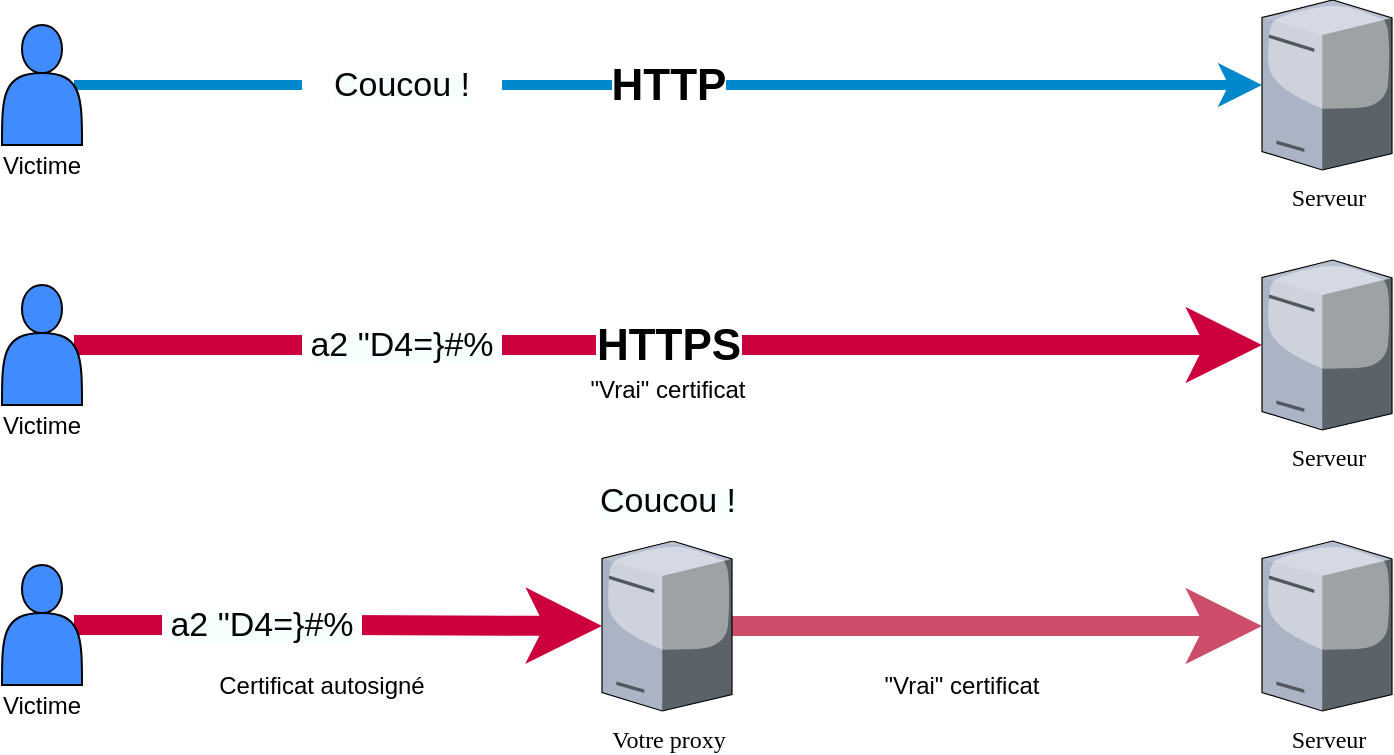 <mxfile version="13.8.1" type="device"><diagram name="Page-1" id="822b0af5-4adb-64df-f703-e8dfc1f81529"><mxGraphModel dx="2062" dy="1129" grid="1" gridSize="10" guides="1" tooltips="1" connect="1" arrows="1" fold="1" page="1" pageScale="1" pageWidth="1100" pageHeight="850" background="#ffffff" math="0" shadow="0"><root><mxCell id="0"/><mxCell id="1" parent="0"/><mxCell id="7d933b09d9755ecc-17" value="&lt;div&gt;Serveur&lt;/div&gt;" style="verticalLabelPosition=bottom;aspect=fixed;html=1;verticalAlign=top;strokeColor=none;shape=mxgraph.citrix.tower_server;rounded=0;shadow=0;comic=0;fontFamily=Verdana;" parent="1" vertex="1"><mxGeometry x="740" y="240" width="65" height="85" as="geometry"/></mxCell><mxCell id="a5YyRLIN2M61izrBKl-G-2" value="&lt;b&gt;&lt;font style=&quot;font-size: 22px&quot;&gt;HTTP&lt;/font&gt;&lt;/b&gt;" style="edgeStyle=orthogonalEdgeStyle;rounded=0;orthogonalLoop=1;jettySize=auto;html=1;exitX=0.9;exitY=0.5;exitDx=0;exitDy=0;exitPerimeter=0;entryX=0;entryY=0.5;entryDx=0;entryDy=0;entryPerimeter=0;strokeWidth=5;strokeColor=#0088CC;" edge="1" parent="1" source="a5YyRLIN2M61izrBKl-G-1" target="7d933b09d9755ecc-17"><mxGeometry relative="1" as="geometry"/></mxCell><mxCell id="a5YyRLIN2M61izrBKl-G-1" value="" style="shape=actor;whiteSpace=wrap;html=1;fillColor=#408CFF;" vertex="1" parent="1"><mxGeometry x="110" y="252.5" width="40" height="60" as="geometry"/></mxCell><mxCell id="a5YyRLIN2M61izrBKl-G-3" value="&lt;div&gt;Serveur&lt;/div&gt;" style="verticalLabelPosition=bottom;aspect=fixed;html=1;verticalAlign=top;strokeColor=none;shape=mxgraph.citrix.tower_server;rounded=0;shadow=0;comic=0;fontFamily=Verdana;" vertex="1" parent="1"><mxGeometry x="740" y="370" width="65" height="85" as="geometry"/></mxCell><mxCell id="a5YyRLIN2M61izrBKl-G-4" value="&lt;b&gt;&lt;font style=&quot;font-size: 22px&quot;&gt;HTTPS&lt;/font&gt;&lt;/b&gt;" style="edgeStyle=orthogonalEdgeStyle;rounded=0;orthogonalLoop=1;jettySize=auto;html=1;exitX=0.9;exitY=0.5;exitDx=0;exitDy=0;exitPerimeter=0;entryX=0;entryY=0.5;entryDx=0;entryDy=0;entryPerimeter=0;strokeWidth=10;strokeColor=#CC003D;" edge="1" parent="1" source="a5YyRLIN2M61izrBKl-G-5" target="a5YyRLIN2M61izrBKl-G-3"><mxGeometry relative="1" as="geometry"/></mxCell><mxCell id="a5YyRLIN2M61izrBKl-G-5" value="" style="shape=actor;whiteSpace=wrap;html=1;fillColor=#408CFF;" vertex="1" parent="1"><mxGeometry x="110" y="382.5" width="40" height="60" as="geometry"/></mxCell><mxCell id="a5YyRLIN2M61izrBKl-G-8" value="&lt;font color=&quot;#050505&quot;&gt;&lt;span style=&quot;background-color: rgb(247 , 255 , 254)&quot;&gt;&lt;font style=&quot;font-size: 17px&quot;&gt;Coucou !&lt;/font&gt;&lt;/span&gt;&lt;/font&gt;" style="text;html=1;strokeColor=none;align=center;verticalAlign=middle;whiteSpace=wrap;rounded=1;strokeWidth=3;fillColor=#ffffff;" vertex="1" parent="1"><mxGeometry x="260" y="262.5" width="100" height="40" as="geometry"/></mxCell><mxCell id="a5YyRLIN2M61izrBKl-G-12" value="&lt;div&gt;&lt;font color=&quot;#050505&quot;&gt;&lt;span style=&quot;background-color: rgb(247 , 255 , 254)&quot;&gt;&lt;font style=&quot;font-size: 17px&quot;&gt;a2 &quot;D4=}#%&lt;/font&gt;&lt;/span&gt;&lt;/font&gt;&lt;/div&gt;&lt;div&gt;&lt;font color=&quot;#050505&quot;&gt;&lt;span style=&quot;background-color: rgb(247 , 255 , 254)&quot;&gt;&lt;/span&gt;&lt;/font&gt;&lt;/div&gt;" style="text;html=1;strokeColor=none;align=center;verticalAlign=middle;whiteSpace=wrap;rounded=1;strokeWidth=3;fillColor=#ffffff;" vertex="1" parent="1"><mxGeometry x="260" y="393" width="100" height="40" as="geometry"/></mxCell><mxCell id="a5YyRLIN2M61izrBKl-G-13" value="Victime" style="text;html=1;strokeColor=none;fillColor=none;align=center;verticalAlign=middle;whiteSpace=wrap;rounded=0;" vertex="1" parent="1"><mxGeometry x="110" y="312.5" width="40" height="20" as="geometry"/></mxCell><mxCell id="a5YyRLIN2M61izrBKl-G-14" value="Victime" style="text;html=1;strokeColor=none;fillColor=none;align=center;verticalAlign=middle;whiteSpace=wrap;rounded=0;" vertex="1" parent="1"><mxGeometry x="110" y="442.5" width="40" height="20" as="geometry"/></mxCell><mxCell id="a5YyRLIN2M61izrBKl-G-21" style="edgeStyle=orthogonalEdgeStyle;rounded=0;orthogonalLoop=1;jettySize=auto;html=1;strokeWidth=10;strokeColor=#CC4E6B;" edge="1" parent="1" source="a5YyRLIN2M61izrBKl-G-15" target="a5YyRLIN2M61izrBKl-G-20"><mxGeometry relative="1" as="geometry"/></mxCell><mxCell id="a5YyRLIN2M61izrBKl-G-15" value="Votre proxy" style="verticalLabelPosition=bottom;aspect=fixed;html=1;verticalAlign=top;strokeColor=none;shape=mxgraph.citrix.tower_server;rounded=0;shadow=0;comic=0;fontFamily=Verdana;" vertex="1" parent="1"><mxGeometry x="410" y="510.5" width="65" height="85" as="geometry"/></mxCell><mxCell id="a5YyRLIN2M61izrBKl-G-16" value="" style="edgeStyle=orthogonalEdgeStyle;rounded=0;orthogonalLoop=1;jettySize=auto;html=1;exitX=0.9;exitY=0.5;exitDx=0;exitDy=0;exitPerimeter=0;entryX=0;entryY=0.5;entryDx=0;entryDy=0;entryPerimeter=0;strokeWidth=10;strokeColor=#CC003D;" edge="1" parent="1" source="a5YyRLIN2M61izrBKl-G-17" target="a5YyRLIN2M61izrBKl-G-15"><mxGeometry relative="1" as="geometry"/></mxCell><mxCell id="a5YyRLIN2M61izrBKl-G-17" value="" style="shape=actor;whiteSpace=wrap;html=1;fillColor=#408CFF;" vertex="1" parent="1"><mxGeometry x="110" y="522.5" width="40" height="60" as="geometry"/></mxCell><mxCell id="a5YyRLIN2M61izrBKl-G-18" value="&lt;div&gt;&lt;font color=&quot;#050505&quot;&gt;&lt;span style=&quot;background-color: rgb(247 , 255 , 254)&quot;&gt;&lt;font style=&quot;font-size: 17px&quot;&gt;a2 &quot;D4=}#%&lt;/font&gt;&lt;/span&gt;&lt;/font&gt;&lt;/div&gt;&lt;div&gt;&lt;font color=&quot;#050505&quot;&gt;&lt;span style=&quot;background-color: rgb(247 , 255 , 254)&quot;&gt;&lt;/span&gt;&lt;/font&gt;&lt;/div&gt;" style="text;html=1;strokeColor=none;align=center;verticalAlign=middle;whiteSpace=wrap;rounded=1;strokeWidth=3;fillColor=#ffffff;" vertex="1" parent="1"><mxGeometry x="190" y="533" width="100" height="40" as="geometry"/></mxCell><mxCell id="a5YyRLIN2M61izrBKl-G-19" value="Victime" style="text;html=1;strokeColor=none;fillColor=none;align=center;verticalAlign=middle;whiteSpace=wrap;rounded=0;" vertex="1" parent="1"><mxGeometry x="110" y="582.5" width="40" height="20" as="geometry"/></mxCell><mxCell id="a5YyRLIN2M61izrBKl-G-20" value="Serveur" style="verticalLabelPosition=bottom;aspect=fixed;html=1;verticalAlign=top;strokeColor=none;shape=mxgraph.citrix.tower_server;rounded=0;shadow=0;comic=0;fontFamily=Verdana;" vertex="1" parent="1"><mxGeometry x="740" y="510.5" width="65" height="85" as="geometry"/></mxCell><mxCell id="a5YyRLIN2M61izrBKl-G-22" value="Certificat autosigné" style="text;html=1;strokeColor=none;fillColor=none;align=center;verticalAlign=middle;whiteSpace=wrap;rounded=0;" vertex="1" parent="1"><mxGeometry x="210" y="573" width="120" height="20" as="geometry"/></mxCell><mxCell id="a5YyRLIN2M61izrBKl-G-23" value="&quot;Vrai&quot; certificat" style="text;html=1;strokeColor=none;fillColor=none;align=center;verticalAlign=middle;whiteSpace=wrap;rounded=0;" vertex="1" parent="1"><mxGeometry x="530" y="573" width="120" height="20" as="geometry"/></mxCell><mxCell id="a5YyRLIN2M61izrBKl-G-24" value="&lt;font color=&quot;#050505&quot;&gt;&lt;span style=&quot;background-color: rgb(247 , 255 , 254)&quot;&gt;&lt;font style=&quot;font-size: 17px&quot;&gt;Coucou !&lt;/font&gt;&lt;/span&gt;&lt;/font&gt;" style="text;html=1;strokeColor=none;align=center;verticalAlign=middle;whiteSpace=wrap;rounded=1;strokeWidth=3;fillColor=#ffffff;" vertex="1" parent="1"><mxGeometry x="392.5" y="470.5" width="100" height="40" as="geometry"/></mxCell><mxCell id="a5YyRLIN2M61izrBKl-G-25" value="&quot;Vrai&quot; certificat" style="text;html=1;strokeColor=none;fillColor=none;align=center;verticalAlign=middle;whiteSpace=wrap;rounded=0;" vertex="1" parent="1"><mxGeometry x="382.5" y="425" width="120" height="20" as="geometry"/></mxCell></root></mxGraphModel></diagram></mxfile>